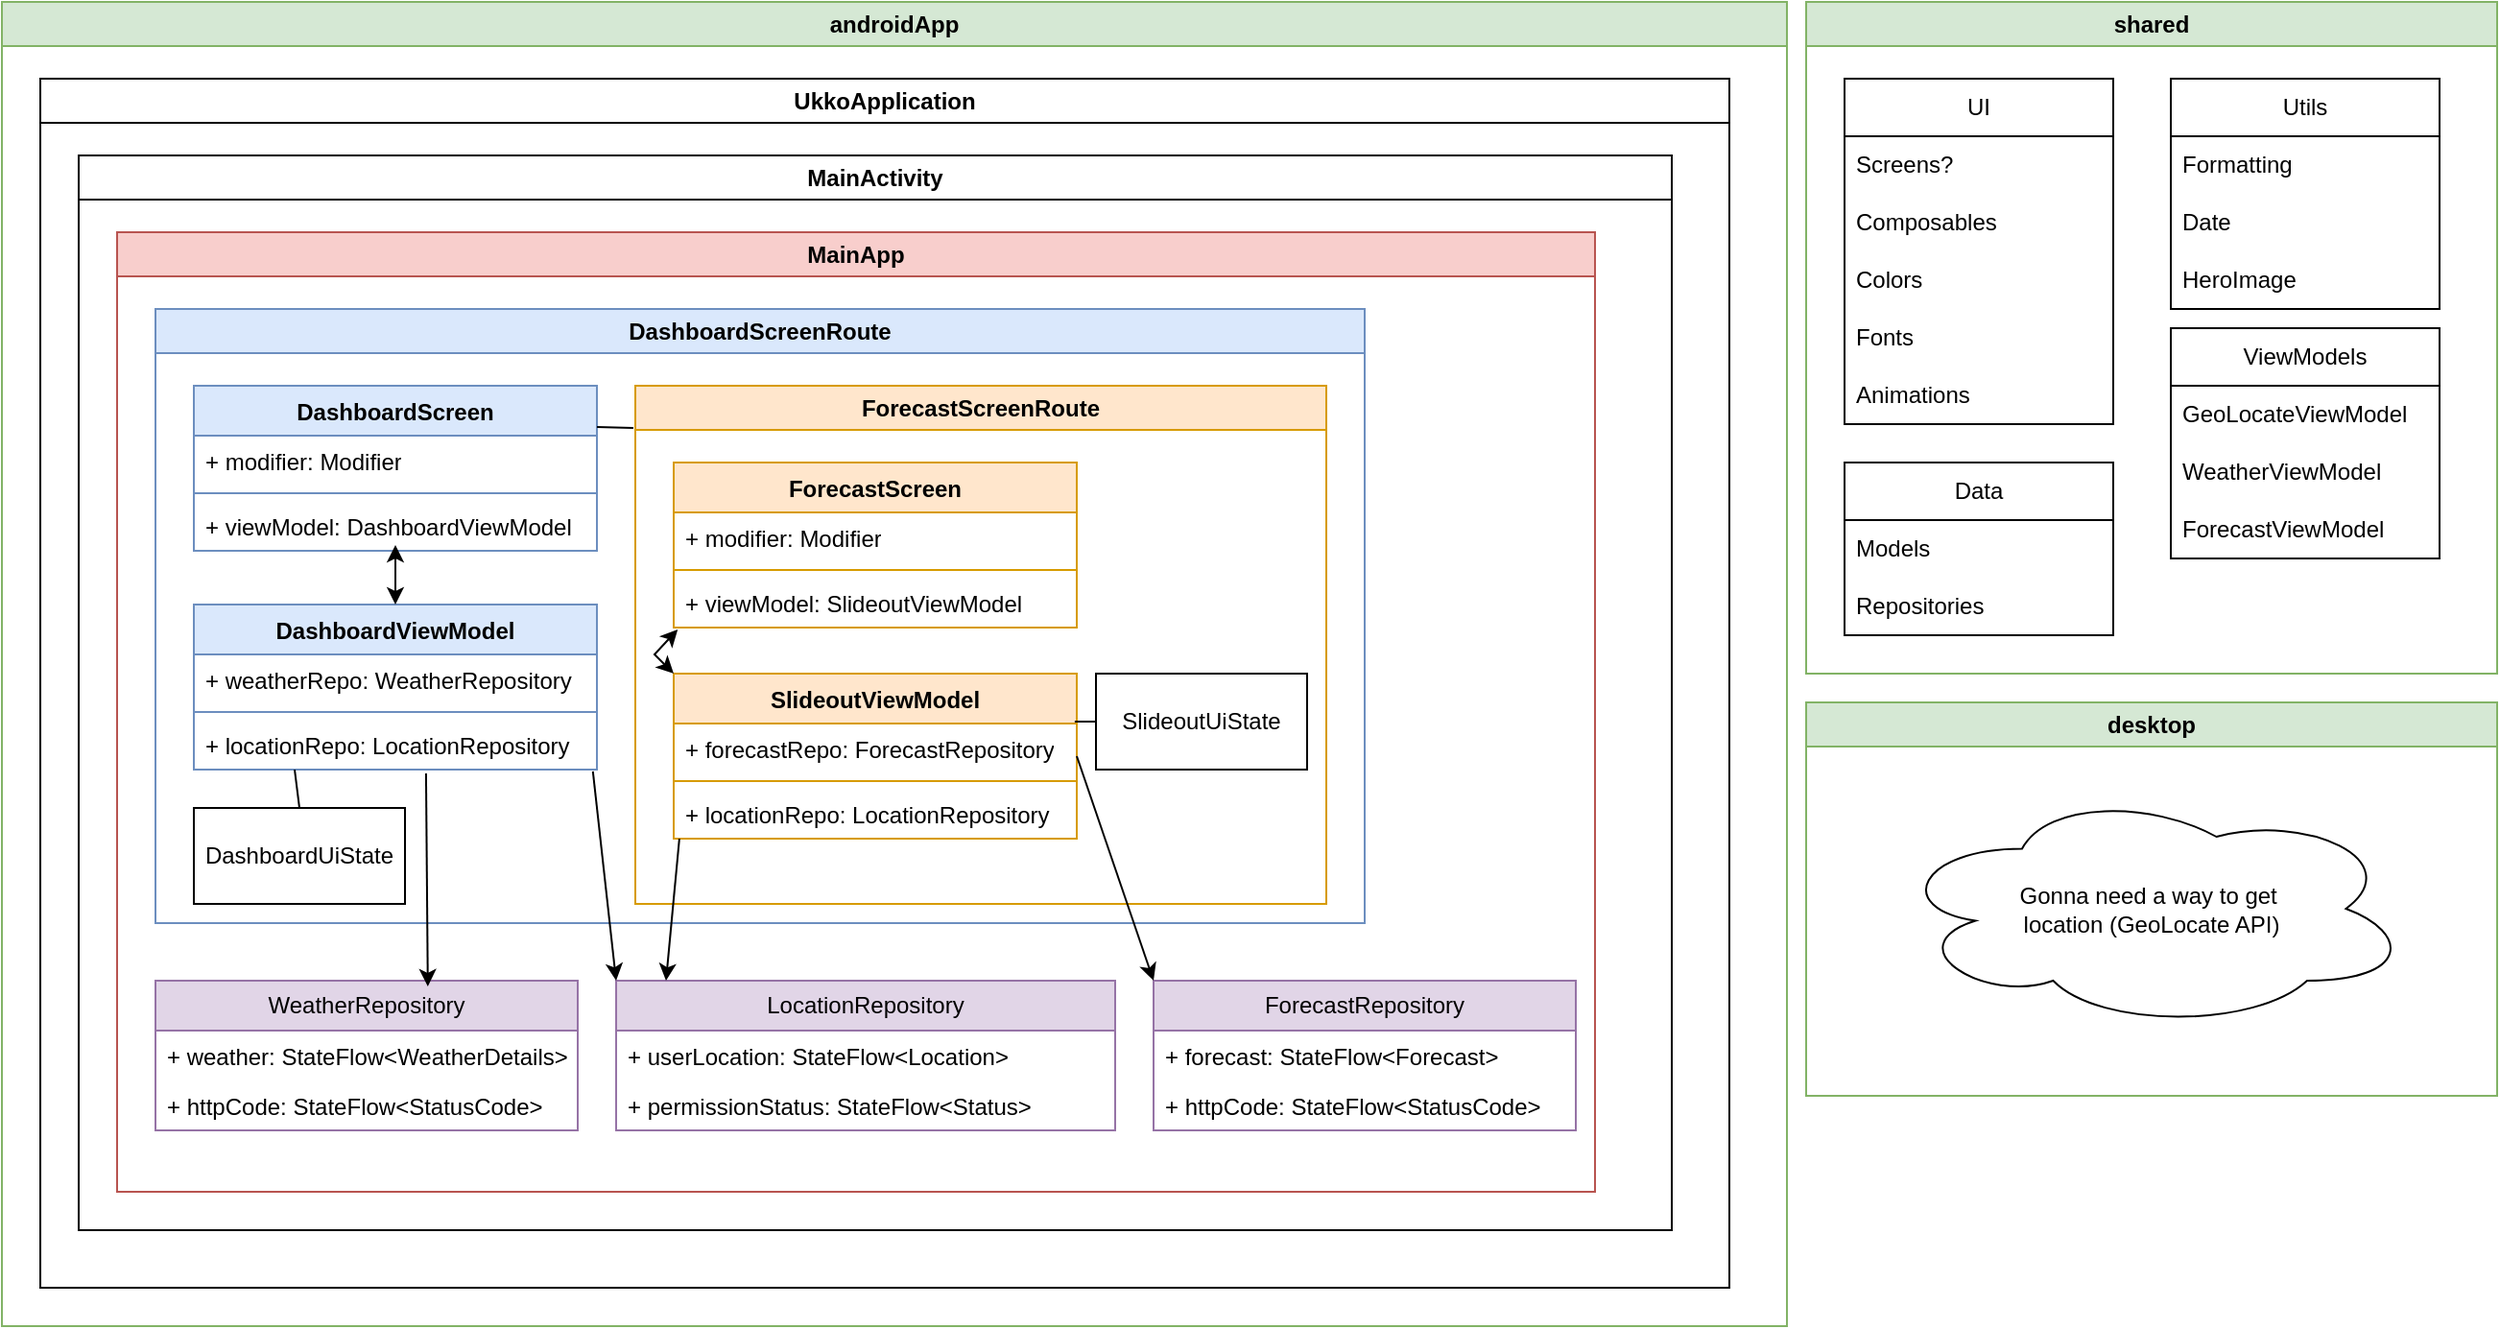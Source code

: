 <mxfile version="27.1.5">
  <diagram name="Page-1" id="fy6snZh8jDEmbiep4mfo">
    <mxGraphModel dx="1375" dy="872" grid="1" gridSize="10" guides="1" tooltips="1" connect="1" arrows="1" fold="1" page="1" pageScale="1" pageWidth="827" pageHeight="1169" math="0" shadow="0">
      <root>
        <mxCell id="0" />
        <mxCell id="1" parent="0" />
        <mxCell id="4P5leO1oAzC4hXmE_XLw-12" value="&lt;div&gt;androidApp&lt;/div&gt;" style="swimlane;whiteSpace=wrap;html=1;rounded=0;fillColor=#d5e8d4;strokeColor=#82b366;" vertex="1" parent="1">
          <mxGeometry x="20" y="20" width="930" height="690" as="geometry" />
        </mxCell>
        <mxCell id="4P5leO1oAzC4hXmE_XLw-13" value="UkkoApplication" style="swimlane;whiteSpace=wrap;html=1;" vertex="1" parent="4P5leO1oAzC4hXmE_XLw-12">
          <mxGeometry x="20" y="40" width="880" height="630" as="geometry" />
        </mxCell>
        <mxCell id="4P5leO1oAzC4hXmE_XLw-14" value="&lt;div&gt;MainActivity&lt;/div&gt;" style="swimlane;whiteSpace=wrap;html=1;" vertex="1" parent="4P5leO1oAzC4hXmE_XLw-13">
          <mxGeometry x="20" y="40" width="830" height="560" as="geometry" />
        </mxCell>
        <mxCell id="4P5leO1oAzC4hXmE_XLw-15" value="&lt;div&gt;MainApp&lt;/div&gt;" style="swimlane;whiteSpace=wrap;html=1;fillColor=#f8cecc;strokeColor=#b85450;" vertex="1" parent="4P5leO1oAzC4hXmE_XLw-14">
          <mxGeometry x="20" y="40" width="770" height="500" as="geometry" />
        </mxCell>
        <mxCell id="4P5leO1oAzC4hXmE_XLw-17" value="DashboardScreenRoute" style="swimlane;whiteSpace=wrap;html=1;fillColor=#dae8fc;strokeColor=#6c8ebf;" vertex="1" parent="4P5leO1oAzC4hXmE_XLw-15">
          <mxGeometry x="20" y="40" width="630" height="320" as="geometry" />
        </mxCell>
        <mxCell id="4P5leO1oAzC4hXmE_XLw-19" value="DashboardScreen" style="swimlane;fontStyle=1;align=center;verticalAlign=top;childLayout=stackLayout;horizontal=1;startSize=26;horizontalStack=0;resizeParent=1;resizeParentMax=0;resizeLast=0;collapsible=1;marginBottom=0;whiteSpace=wrap;html=1;fillColor=#dae8fc;strokeColor=#6c8ebf;" vertex="1" parent="4P5leO1oAzC4hXmE_XLw-17">
          <mxGeometry x="20" y="40" width="210" height="86" as="geometry" />
        </mxCell>
        <mxCell id="4P5leO1oAzC4hXmE_XLw-20" value="+ modifier: Modifier" style="text;strokeColor=none;fillColor=none;align=left;verticalAlign=top;spacingLeft=4;spacingRight=4;overflow=hidden;rotatable=0;points=[[0,0.5],[1,0.5]];portConstraint=eastwest;whiteSpace=wrap;html=1;" vertex="1" parent="4P5leO1oAzC4hXmE_XLw-19">
          <mxGeometry y="26" width="210" height="26" as="geometry" />
        </mxCell>
        <mxCell id="4P5leO1oAzC4hXmE_XLw-21" value="" style="line;strokeWidth=1;fillColor=none;align=left;verticalAlign=middle;spacingTop=-1;spacingLeft=3;spacingRight=3;rotatable=0;labelPosition=right;points=[];portConstraint=eastwest;strokeColor=inherit;" vertex="1" parent="4P5leO1oAzC4hXmE_XLw-19">
          <mxGeometry y="52" width="210" height="8" as="geometry" />
        </mxCell>
        <mxCell id="4P5leO1oAzC4hXmE_XLw-22" value="+ viewModel: DashboardViewModel" style="text;strokeColor=none;fillColor=none;align=left;verticalAlign=top;spacingLeft=4;spacingRight=4;overflow=hidden;rotatable=0;points=[[0,0.5],[1,0.5]];portConstraint=eastwest;whiteSpace=wrap;html=1;" vertex="1" parent="4P5leO1oAzC4hXmE_XLw-19">
          <mxGeometry y="60" width="210" height="26" as="geometry" />
        </mxCell>
        <mxCell id="4P5leO1oAzC4hXmE_XLw-27" value="ForecastScreenRoute" style="swimlane;whiteSpace=wrap;html=1;fillColor=#ffe6cc;strokeColor=#d79b00;fillStyle=auto;" vertex="1" parent="4P5leO1oAzC4hXmE_XLw-17">
          <mxGeometry x="250" y="40" width="360" height="270" as="geometry" />
        </mxCell>
        <mxCell id="4P5leO1oAzC4hXmE_XLw-23" value="&lt;div&gt;ForecastScreen&lt;/div&gt;" style="swimlane;fontStyle=1;align=center;verticalAlign=top;childLayout=stackLayout;horizontal=1;startSize=26;horizontalStack=0;resizeParent=1;resizeParentMax=0;resizeLast=0;collapsible=1;marginBottom=0;whiteSpace=wrap;html=1;fillColor=#ffe6cc;strokeColor=#d79b00;" vertex="1" parent="4P5leO1oAzC4hXmE_XLw-27">
          <mxGeometry x="20" y="40" width="210" height="86" as="geometry" />
        </mxCell>
        <mxCell id="4P5leO1oAzC4hXmE_XLw-24" value="+ modifier: Modifier" style="text;strokeColor=none;fillColor=none;align=left;verticalAlign=top;spacingLeft=4;spacingRight=4;overflow=hidden;rotatable=0;points=[[0,0.5],[1,0.5]];portConstraint=eastwest;whiteSpace=wrap;html=1;" vertex="1" parent="4P5leO1oAzC4hXmE_XLw-23">
          <mxGeometry y="26" width="210" height="26" as="geometry" />
        </mxCell>
        <mxCell id="4P5leO1oAzC4hXmE_XLw-25" value="" style="line;strokeWidth=1;fillColor=none;align=left;verticalAlign=middle;spacingTop=-1;spacingLeft=3;spacingRight=3;rotatable=0;labelPosition=right;points=[];portConstraint=eastwest;strokeColor=inherit;" vertex="1" parent="4P5leO1oAzC4hXmE_XLw-23">
          <mxGeometry y="52" width="210" height="8" as="geometry" />
        </mxCell>
        <mxCell id="4P5leO1oAzC4hXmE_XLw-26" value="+ viewModel: SlideoutViewModel" style="text;strokeColor=none;fillColor=none;align=left;verticalAlign=top;spacingLeft=4;spacingRight=4;overflow=hidden;rotatable=0;points=[[0,0.5],[1,0.5]];portConstraint=eastwest;whiteSpace=wrap;html=1;" vertex="1" parent="4P5leO1oAzC4hXmE_XLw-23">
          <mxGeometry y="60" width="210" height="26" as="geometry" />
        </mxCell>
        <mxCell id="4P5leO1oAzC4hXmE_XLw-37" value="SlideoutViewModel" style="swimlane;fontStyle=1;align=center;verticalAlign=top;childLayout=stackLayout;horizontal=1;startSize=26;horizontalStack=0;resizeParent=1;resizeParentMax=0;resizeLast=0;collapsible=1;marginBottom=0;whiteSpace=wrap;html=1;fillColor=#ffe6cc;strokeColor=#d79b00;" vertex="1" parent="4P5leO1oAzC4hXmE_XLw-27">
          <mxGeometry x="20" y="150" width="210" height="86" as="geometry" />
        </mxCell>
        <mxCell id="4P5leO1oAzC4hXmE_XLw-38" value="+ forecastRepo: ForecastRepository" style="text;strokeColor=none;fillColor=none;align=left;verticalAlign=top;spacingLeft=4;spacingRight=4;overflow=hidden;rotatable=0;points=[[0,0.5],[1,0.5]];portConstraint=eastwest;whiteSpace=wrap;html=1;" vertex="1" parent="4P5leO1oAzC4hXmE_XLw-37">
          <mxGeometry y="26" width="210" height="26" as="geometry" />
        </mxCell>
        <mxCell id="4P5leO1oAzC4hXmE_XLw-39" value="" style="line;strokeWidth=1;fillColor=none;align=left;verticalAlign=middle;spacingTop=-1;spacingLeft=3;spacingRight=3;rotatable=0;labelPosition=right;points=[];portConstraint=eastwest;strokeColor=inherit;" vertex="1" parent="4P5leO1oAzC4hXmE_XLw-37">
          <mxGeometry y="52" width="210" height="8" as="geometry" />
        </mxCell>
        <mxCell id="4P5leO1oAzC4hXmE_XLw-40" value="+ locationRepo: LocationRepository" style="text;strokeColor=none;fillColor=none;align=left;verticalAlign=top;spacingLeft=4;spacingRight=4;overflow=hidden;rotatable=0;points=[[0,0.5],[1,0.5]];portConstraint=eastwest;whiteSpace=wrap;html=1;" vertex="1" parent="4P5leO1oAzC4hXmE_XLw-37">
          <mxGeometry y="60" width="210" height="26" as="geometry" />
        </mxCell>
        <mxCell id="4P5leO1oAzC4hXmE_XLw-42" value="SlideoutUiState" style="html=1;whiteSpace=wrap;" vertex="1" parent="4P5leO1oAzC4hXmE_XLw-27">
          <mxGeometry x="240" y="150" width="110" height="50" as="geometry" />
        </mxCell>
        <mxCell id="4P5leO1oAzC4hXmE_XLw-44" value="" style="endArrow=none;html=1;rounded=0;entryX=0;entryY=0.5;entryDx=0;entryDy=0;exitX=0.995;exitY=-0.038;exitDx=0;exitDy=0;exitPerimeter=0;" edge="1" parent="4P5leO1oAzC4hXmE_XLw-27" source="4P5leO1oAzC4hXmE_XLw-38" target="4P5leO1oAzC4hXmE_XLw-42">
          <mxGeometry width="50" height="50" relative="1" as="geometry">
            <mxPoint x="100" y="170" as="sourcePoint" />
            <mxPoint x="150" y="120" as="targetPoint" />
          </mxGeometry>
        </mxCell>
        <mxCell id="4P5leO1oAzC4hXmE_XLw-54" value="" style="endArrow=classic;startArrow=classic;html=1;rounded=0;exitX=0;exitY=0;exitDx=0;exitDy=0;entryX=0.01;entryY=1.038;entryDx=0;entryDy=0;entryPerimeter=0;" edge="1" parent="4P5leO1oAzC4hXmE_XLw-27" source="4P5leO1oAzC4hXmE_XLw-37" target="4P5leO1oAzC4hXmE_XLw-26">
          <mxGeometry width="50" height="50" relative="1" as="geometry">
            <mxPoint x="10" y="140" as="sourcePoint" />
            <mxPoint x="10" y="60" as="targetPoint" />
            <Array as="points">
              <mxPoint x="10" y="140" />
            </Array>
          </mxGeometry>
        </mxCell>
        <mxCell id="4P5leO1oAzC4hXmE_XLw-29" value="DashboardViewModel" style="swimlane;fontStyle=1;align=center;verticalAlign=top;childLayout=stackLayout;horizontal=1;startSize=26;horizontalStack=0;resizeParent=1;resizeParentMax=0;resizeLast=0;collapsible=1;marginBottom=0;whiteSpace=wrap;html=1;fillColor=#dae8fc;strokeColor=#6c8ebf;" vertex="1" parent="4P5leO1oAzC4hXmE_XLw-17">
          <mxGeometry x="20" y="154" width="210" height="86" as="geometry" />
        </mxCell>
        <mxCell id="4P5leO1oAzC4hXmE_XLw-30" value="+ weatherRepo: WeatherRepository" style="text;strokeColor=none;fillColor=none;align=left;verticalAlign=top;spacingLeft=4;spacingRight=4;overflow=hidden;rotatable=0;points=[[0,0.5],[1,0.5]];portConstraint=eastwest;whiteSpace=wrap;html=1;" vertex="1" parent="4P5leO1oAzC4hXmE_XLw-29">
          <mxGeometry y="26" width="210" height="26" as="geometry" />
        </mxCell>
        <mxCell id="4P5leO1oAzC4hXmE_XLw-31" value="" style="line;strokeWidth=1;fillColor=none;align=left;verticalAlign=middle;spacingTop=-1;spacingLeft=3;spacingRight=3;rotatable=0;labelPosition=right;points=[];portConstraint=eastwest;strokeColor=inherit;" vertex="1" parent="4P5leO1oAzC4hXmE_XLw-29">
          <mxGeometry y="52" width="210" height="8" as="geometry" />
        </mxCell>
        <mxCell id="4P5leO1oAzC4hXmE_XLw-32" value="+ locationRepo: LocationRepository" style="text;strokeColor=none;fillColor=none;align=left;verticalAlign=top;spacingLeft=4;spacingRight=4;overflow=hidden;rotatable=0;points=[[0,0.5],[1,0.5]];portConstraint=eastwest;whiteSpace=wrap;html=1;" vertex="1" parent="4P5leO1oAzC4hXmE_XLw-29">
          <mxGeometry y="60" width="210" height="26" as="geometry" />
        </mxCell>
        <mxCell id="4P5leO1oAzC4hXmE_XLw-34" value="" style="endArrow=classic;startArrow=classic;html=1;rounded=0;entryX=0.5;entryY=0.885;entryDx=0;entryDy=0;entryPerimeter=0;exitX=0.5;exitY=0;exitDx=0;exitDy=0;" edge="1" parent="4P5leO1oAzC4hXmE_XLw-17" source="4P5leO1oAzC4hXmE_XLw-29" target="4P5leO1oAzC4hXmE_XLw-22">
          <mxGeometry width="50" height="50" relative="1" as="geometry">
            <mxPoint x="440" y="210" as="sourcePoint" />
            <mxPoint x="490" y="160" as="targetPoint" />
          </mxGeometry>
        </mxCell>
        <mxCell id="4P5leO1oAzC4hXmE_XLw-35" value="&lt;div&gt;DashboardUiState&lt;/div&gt;" style="html=1;whiteSpace=wrap;" vertex="1" parent="4P5leO1oAzC4hXmE_XLw-17">
          <mxGeometry x="20" y="260" width="110" height="50" as="geometry" />
        </mxCell>
        <mxCell id="4P5leO1oAzC4hXmE_XLw-36" value="" style="endArrow=none;html=1;rounded=0;entryX=0.25;entryY=1;entryDx=0;entryDy=0;exitX=0.5;exitY=0;exitDx=0;exitDy=0;" edge="1" parent="4P5leO1oAzC4hXmE_XLw-17" source="4P5leO1oAzC4hXmE_XLw-35" target="4P5leO1oAzC4hXmE_XLw-29">
          <mxGeometry width="50" height="50" relative="1" as="geometry">
            <mxPoint x="440" y="210" as="sourcePoint" />
            <mxPoint x="490" y="160" as="targetPoint" />
          </mxGeometry>
        </mxCell>
        <mxCell id="4P5leO1oAzC4hXmE_XLw-49" value="" style="endArrow=none;html=1;rounded=0;exitX=1;exitY=0.25;exitDx=0;exitDy=0;" edge="1" parent="4P5leO1oAzC4hXmE_XLw-17" source="4P5leO1oAzC4hXmE_XLw-19">
          <mxGeometry width="50" height="50" relative="1" as="geometry">
            <mxPoint x="440" y="210" as="sourcePoint" />
            <mxPoint x="249" y="62" as="targetPoint" />
          </mxGeometry>
        </mxCell>
        <mxCell id="4P5leO1oAzC4hXmE_XLw-45" value="WeatherRepository" style="swimlane;fontStyle=0;childLayout=stackLayout;horizontal=1;startSize=26;fillColor=#e1d5e7;horizontalStack=0;resizeParent=1;resizeParentMax=0;resizeLast=0;collapsible=1;marginBottom=0;whiteSpace=wrap;html=1;strokeColor=#9673a6;" vertex="1" parent="4P5leO1oAzC4hXmE_XLw-15">
          <mxGeometry x="20" y="390" width="220" height="78" as="geometry" />
        </mxCell>
        <mxCell id="4P5leO1oAzC4hXmE_XLw-46" value="+ weather: StateFlow&amp;lt;WeatherDetails&amp;gt;" style="text;strokeColor=none;fillColor=none;align=left;verticalAlign=top;spacingLeft=4;spacingRight=4;overflow=hidden;rotatable=0;points=[[0,0.5],[1,0.5]];portConstraint=eastwest;whiteSpace=wrap;html=1;" vertex="1" parent="4P5leO1oAzC4hXmE_XLw-45">
          <mxGeometry y="26" width="220" height="26" as="geometry" />
        </mxCell>
        <mxCell id="4P5leO1oAzC4hXmE_XLw-47" value="+ httpCode: StateFlow&amp;lt;StatusCode&amp;gt;" style="text;strokeColor=none;fillColor=none;align=left;verticalAlign=top;spacingLeft=4;spacingRight=4;overflow=hidden;rotatable=0;points=[[0,0.5],[1,0.5]];portConstraint=eastwest;whiteSpace=wrap;html=1;" vertex="1" parent="4P5leO1oAzC4hXmE_XLw-45">
          <mxGeometry y="52" width="220" height="26" as="geometry" />
        </mxCell>
        <mxCell id="4P5leO1oAzC4hXmE_XLw-50" value="ForecastRepository" style="swimlane;fontStyle=0;childLayout=stackLayout;horizontal=1;startSize=26;fillColor=#e1d5e7;horizontalStack=0;resizeParent=1;resizeParentMax=0;resizeLast=0;collapsible=1;marginBottom=0;whiteSpace=wrap;html=1;strokeColor=#9673a6;" vertex="1" parent="4P5leO1oAzC4hXmE_XLw-15">
          <mxGeometry x="540" y="390" width="220" height="78" as="geometry" />
        </mxCell>
        <mxCell id="4P5leO1oAzC4hXmE_XLw-51" value="+ forecast: StateFlow&amp;lt;Forecast&amp;gt;" style="text;strokeColor=none;fillColor=none;align=left;verticalAlign=top;spacingLeft=4;spacingRight=4;overflow=hidden;rotatable=0;points=[[0,0.5],[1,0.5]];portConstraint=eastwest;whiteSpace=wrap;html=1;" vertex="1" parent="4P5leO1oAzC4hXmE_XLw-50">
          <mxGeometry y="26" width="220" height="26" as="geometry" />
        </mxCell>
        <mxCell id="4P5leO1oAzC4hXmE_XLw-52" value="+ httpCode: StateFlow&amp;lt;StatusCode&amp;gt;" style="text;strokeColor=none;fillColor=none;align=left;verticalAlign=top;spacingLeft=4;spacingRight=4;overflow=hidden;rotatable=0;points=[[0,0.5],[1,0.5]];portConstraint=eastwest;whiteSpace=wrap;html=1;" vertex="1" parent="4P5leO1oAzC4hXmE_XLw-50">
          <mxGeometry y="52" width="220" height="26" as="geometry" />
        </mxCell>
        <mxCell id="4P5leO1oAzC4hXmE_XLw-55" value="LocationRepository" style="swimlane;fontStyle=0;childLayout=stackLayout;horizontal=1;startSize=26;fillColor=#e1d5e7;horizontalStack=0;resizeParent=1;resizeParentMax=0;resizeLast=0;collapsible=1;marginBottom=0;whiteSpace=wrap;html=1;strokeColor=#9673a6;" vertex="1" parent="4P5leO1oAzC4hXmE_XLw-15">
          <mxGeometry x="260" y="390" width="260" height="78" as="geometry" />
        </mxCell>
        <mxCell id="4P5leO1oAzC4hXmE_XLw-56" value="+ userLocation: StateFlow&amp;lt;Location&amp;gt;" style="text;strokeColor=none;fillColor=none;align=left;verticalAlign=top;spacingLeft=4;spacingRight=4;overflow=hidden;rotatable=0;points=[[0,0.5],[1,0.5]];portConstraint=eastwest;whiteSpace=wrap;html=1;" vertex="1" parent="4P5leO1oAzC4hXmE_XLw-55">
          <mxGeometry y="26" width="260" height="26" as="geometry" />
        </mxCell>
        <mxCell id="4P5leO1oAzC4hXmE_XLw-57" value="+ permissionStatus: StateFlow&amp;lt;Status&amp;gt;" style="text;strokeColor=none;fillColor=none;align=left;verticalAlign=top;spacingLeft=4;spacingRight=4;overflow=hidden;rotatable=0;points=[[0,0.5],[1,0.5]];portConstraint=eastwest;whiteSpace=wrap;html=1;" vertex="1" parent="4P5leO1oAzC4hXmE_XLw-55">
          <mxGeometry y="52" width="260" height="26" as="geometry" />
        </mxCell>
        <mxCell id="4P5leO1oAzC4hXmE_XLw-58" value="" style="endArrow=classic;html=1;rounded=0;exitX=0.99;exitY=1.038;exitDx=0;exitDy=0;exitPerimeter=0;entryX=0;entryY=0;entryDx=0;entryDy=0;" edge="1" parent="4P5leO1oAzC4hXmE_XLw-15" source="4P5leO1oAzC4hXmE_XLw-32" target="4P5leO1oAzC4hXmE_XLw-55">
          <mxGeometry width="50" height="50" relative="1" as="geometry">
            <mxPoint x="200" y="340" as="sourcePoint" />
            <mxPoint x="250" y="290" as="targetPoint" />
          </mxGeometry>
        </mxCell>
        <mxCell id="4P5leO1oAzC4hXmE_XLw-59" value="" style="endArrow=classic;html=1;rounded=0;entryX=0.1;entryY=0;entryDx=0;entryDy=0;entryPerimeter=0;exitX=0.014;exitY=1;exitDx=0;exitDy=0;exitPerimeter=0;" edge="1" parent="4P5leO1oAzC4hXmE_XLw-15" source="4P5leO1oAzC4hXmE_XLw-40" target="4P5leO1oAzC4hXmE_XLw-55">
          <mxGeometry width="50" height="50" relative="1" as="geometry">
            <mxPoint x="460" y="250" as="sourcePoint" />
            <mxPoint x="510" y="200" as="targetPoint" />
          </mxGeometry>
        </mxCell>
        <mxCell id="4P5leO1oAzC4hXmE_XLw-60" value="" style="endArrow=classic;html=1;rounded=0;entryX=0.645;entryY=0.038;entryDx=0;entryDy=0;entryPerimeter=0;exitX=0.576;exitY=1.077;exitDx=0;exitDy=0;exitPerimeter=0;" edge="1" parent="4P5leO1oAzC4hXmE_XLw-15" source="4P5leO1oAzC4hXmE_XLw-32" target="4P5leO1oAzC4hXmE_XLw-45">
          <mxGeometry width="50" height="50" relative="1" as="geometry">
            <mxPoint x="170" y="340" as="sourcePoint" />
            <mxPoint x="220" y="290" as="targetPoint" />
          </mxGeometry>
        </mxCell>
        <mxCell id="4P5leO1oAzC4hXmE_XLw-61" value="" style="endArrow=classic;html=1;rounded=0;entryX=0;entryY=0;entryDx=0;entryDy=0;exitX=1;exitY=0.5;exitDx=0;exitDy=0;" edge="1" parent="4P5leO1oAzC4hXmE_XLw-15" source="4P5leO1oAzC4hXmE_XLw-37" target="4P5leO1oAzC4hXmE_XLw-50">
          <mxGeometry width="50" height="50" relative="1" as="geometry">
            <mxPoint x="510" y="340" as="sourcePoint" />
            <mxPoint x="560" y="290" as="targetPoint" />
          </mxGeometry>
        </mxCell>
        <mxCell id="4P5leO1oAzC4hXmE_XLw-73" value="shared" style="swimlane;whiteSpace=wrap;html=1;fillColor=#d5e8d4;strokeColor=#82b366;" vertex="1" parent="1">
          <mxGeometry x="960" y="20" width="360" height="350" as="geometry" />
        </mxCell>
        <mxCell id="4P5leO1oAzC4hXmE_XLw-76" value="UI" style="swimlane;fontStyle=0;childLayout=stackLayout;horizontal=1;startSize=30;horizontalStack=0;resizeParent=1;resizeParentMax=0;resizeLast=0;collapsible=1;marginBottom=0;whiteSpace=wrap;html=1;" vertex="1" parent="4P5leO1oAzC4hXmE_XLw-73">
          <mxGeometry x="20" y="40" width="140" height="180" as="geometry" />
        </mxCell>
        <mxCell id="4P5leO1oAzC4hXmE_XLw-77" value="Screens?" style="text;strokeColor=none;fillColor=none;align=left;verticalAlign=middle;spacingLeft=4;spacingRight=4;overflow=hidden;points=[[0,0.5],[1,0.5]];portConstraint=eastwest;rotatable=0;whiteSpace=wrap;html=1;" vertex="1" parent="4P5leO1oAzC4hXmE_XLw-76">
          <mxGeometry y="30" width="140" height="30" as="geometry" />
        </mxCell>
        <mxCell id="4P5leO1oAzC4hXmE_XLw-78" value="Composables" style="text;strokeColor=none;fillColor=none;align=left;verticalAlign=middle;spacingLeft=4;spacingRight=4;overflow=hidden;points=[[0,0.5],[1,0.5]];portConstraint=eastwest;rotatable=0;whiteSpace=wrap;html=1;" vertex="1" parent="4P5leO1oAzC4hXmE_XLw-76">
          <mxGeometry y="60" width="140" height="30" as="geometry" />
        </mxCell>
        <mxCell id="4P5leO1oAzC4hXmE_XLw-93" value="Colors" style="text;strokeColor=none;fillColor=none;align=left;verticalAlign=middle;spacingLeft=4;spacingRight=4;overflow=hidden;points=[[0,0.5],[1,0.5]];portConstraint=eastwest;rotatable=0;whiteSpace=wrap;html=1;" vertex="1" parent="4P5leO1oAzC4hXmE_XLw-76">
          <mxGeometry y="90" width="140" height="30" as="geometry" />
        </mxCell>
        <mxCell id="4P5leO1oAzC4hXmE_XLw-94" value="Fonts" style="text;strokeColor=none;fillColor=none;align=left;verticalAlign=middle;spacingLeft=4;spacingRight=4;overflow=hidden;points=[[0,0.5],[1,0.5]];portConstraint=eastwest;rotatable=0;whiteSpace=wrap;html=1;" vertex="1" parent="4P5leO1oAzC4hXmE_XLw-76">
          <mxGeometry y="120" width="140" height="30" as="geometry" />
        </mxCell>
        <mxCell id="4P5leO1oAzC4hXmE_XLw-79" value="Animations" style="text;strokeColor=none;fillColor=none;align=left;verticalAlign=middle;spacingLeft=4;spacingRight=4;overflow=hidden;points=[[0,0.5],[1,0.5]];portConstraint=eastwest;rotatable=0;whiteSpace=wrap;html=1;" vertex="1" parent="4P5leO1oAzC4hXmE_XLw-76">
          <mxGeometry y="150" width="140" height="30" as="geometry" />
        </mxCell>
        <mxCell id="4P5leO1oAzC4hXmE_XLw-80" value="Utils" style="swimlane;fontStyle=0;childLayout=stackLayout;horizontal=1;startSize=30;horizontalStack=0;resizeParent=1;resizeParentMax=0;resizeLast=0;collapsible=1;marginBottom=0;whiteSpace=wrap;html=1;" vertex="1" parent="4P5leO1oAzC4hXmE_XLw-73">
          <mxGeometry x="190" y="40" width="140" height="120" as="geometry" />
        </mxCell>
        <mxCell id="4P5leO1oAzC4hXmE_XLw-81" value="Formatting" style="text;strokeColor=none;fillColor=none;align=left;verticalAlign=middle;spacingLeft=4;spacingRight=4;overflow=hidden;points=[[0,0.5],[1,0.5]];portConstraint=eastwest;rotatable=0;whiteSpace=wrap;html=1;" vertex="1" parent="4P5leO1oAzC4hXmE_XLw-80">
          <mxGeometry y="30" width="140" height="30" as="geometry" />
        </mxCell>
        <mxCell id="4P5leO1oAzC4hXmE_XLw-82" value="Date" style="text;strokeColor=none;fillColor=none;align=left;verticalAlign=middle;spacingLeft=4;spacingRight=4;overflow=hidden;points=[[0,0.5],[1,0.5]];portConstraint=eastwest;rotatable=0;whiteSpace=wrap;html=1;" vertex="1" parent="4P5leO1oAzC4hXmE_XLw-80">
          <mxGeometry y="60" width="140" height="30" as="geometry" />
        </mxCell>
        <mxCell id="4P5leO1oAzC4hXmE_XLw-83" value="HeroImage" style="text;strokeColor=none;fillColor=none;align=left;verticalAlign=middle;spacingLeft=4;spacingRight=4;overflow=hidden;points=[[0,0.5],[1,0.5]];portConstraint=eastwest;rotatable=0;whiteSpace=wrap;html=1;" vertex="1" parent="4P5leO1oAzC4hXmE_XLw-80">
          <mxGeometry y="90" width="140" height="30" as="geometry" />
        </mxCell>
        <mxCell id="4P5leO1oAzC4hXmE_XLw-84" value="Data" style="swimlane;fontStyle=0;childLayout=stackLayout;horizontal=1;startSize=30;horizontalStack=0;resizeParent=1;resizeParentMax=0;resizeLast=0;collapsible=1;marginBottom=0;whiteSpace=wrap;html=1;" vertex="1" parent="4P5leO1oAzC4hXmE_XLw-73">
          <mxGeometry x="20" y="240" width="140" height="90" as="geometry" />
        </mxCell>
        <mxCell id="4P5leO1oAzC4hXmE_XLw-85" value="&lt;div&gt;Models&lt;/div&gt;" style="text;strokeColor=none;fillColor=none;align=left;verticalAlign=middle;spacingLeft=4;spacingRight=4;overflow=hidden;points=[[0,0.5],[1,0.5]];portConstraint=eastwest;rotatable=0;whiteSpace=wrap;html=1;" vertex="1" parent="4P5leO1oAzC4hXmE_XLw-84">
          <mxGeometry y="30" width="140" height="30" as="geometry" />
        </mxCell>
        <mxCell id="4P5leO1oAzC4hXmE_XLw-96" value="Repositories" style="text;strokeColor=none;fillColor=none;align=left;verticalAlign=middle;spacingLeft=4;spacingRight=4;overflow=hidden;points=[[0,0.5],[1,0.5]];portConstraint=eastwest;rotatable=0;whiteSpace=wrap;html=1;" vertex="1" parent="4P5leO1oAzC4hXmE_XLw-84">
          <mxGeometry y="60" width="140" height="30" as="geometry" />
        </mxCell>
        <mxCell id="4P5leO1oAzC4hXmE_XLw-88" value="ViewModels" style="swimlane;fontStyle=0;childLayout=stackLayout;horizontal=1;startSize=30;horizontalStack=0;resizeParent=1;resizeParentMax=0;resizeLast=0;collapsible=1;marginBottom=0;whiteSpace=wrap;html=1;" vertex="1" parent="4P5leO1oAzC4hXmE_XLw-73">
          <mxGeometry x="190" y="170" width="140" height="120" as="geometry" />
        </mxCell>
        <mxCell id="4P5leO1oAzC4hXmE_XLw-89" value="GeoLocateViewModel" style="text;strokeColor=none;fillColor=none;align=left;verticalAlign=middle;spacingLeft=4;spacingRight=4;overflow=hidden;points=[[0,0.5],[1,0.5]];portConstraint=eastwest;rotatable=0;whiteSpace=wrap;html=1;" vertex="1" parent="4P5leO1oAzC4hXmE_XLw-88">
          <mxGeometry y="30" width="140" height="30" as="geometry" />
        </mxCell>
        <mxCell id="4P5leO1oAzC4hXmE_XLw-90" value="WeatherViewModel" style="text;strokeColor=none;fillColor=none;align=left;verticalAlign=middle;spacingLeft=4;spacingRight=4;overflow=hidden;points=[[0,0.5],[1,0.5]];portConstraint=eastwest;rotatable=0;whiteSpace=wrap;html=1;" vertex="1" parent="4P5leO1oAzC4hXmE_XLw-88">
          <mxGeometry y="60" width="140" height="30" as="geometry" />
        </mxCell>
        <mxCell id="4P5leO1oAzC4hXmE_XLw-91" value="ForecastViewModel" style="text;strokeColor=none;fillColor=none;align=left;verticalAlign=middle;spacingLeft=4;spacingRight=4;overflow=hidden;points=[[0,0.5],[1,0.5]];portConstraint=eastwest;rotatable=0;whiteSpace=wrap;html=1;" vertex="1" parent="4P5leO1oAzC4hXmE_XLw-88">
          <mxGeometry y="90" width="140" height="30" as="geometry" />
        </mxCell>
        <mxCell id="4P5leO1oAzC4hXmE_XLw-97" value="desktop" style="swimlane;whiteSpace=wrap;html=1;fillColor=#d5e8d4;strokeColor=#82b366;" vertex="1" parent="1">
          <mxGeometry x="960" y="385" width="360" height="205" as="geometry" />
        </mxCell>
        <mxCell id="4P5leO1oAzC4hXmE_XLw-98" value="&lt;div&gt;Gonna need a way to get&amp;nbsp;&lt;/div&gt;&lt;div&gt;location (GeoLocate API)&lt;/div&gt;" style="ellipse;shape=cloud;whiteSpace=wrap;html=1;" vertex="1" parent="4P5leO1oAzC4hXmE_XLw-97">
          <mxGeometry x="45" y="45" width="270" height="125" as="geometry" />
        </mxCell>
      </root>
    </mxGraphModel>
  </diagram>
</mxfile>
